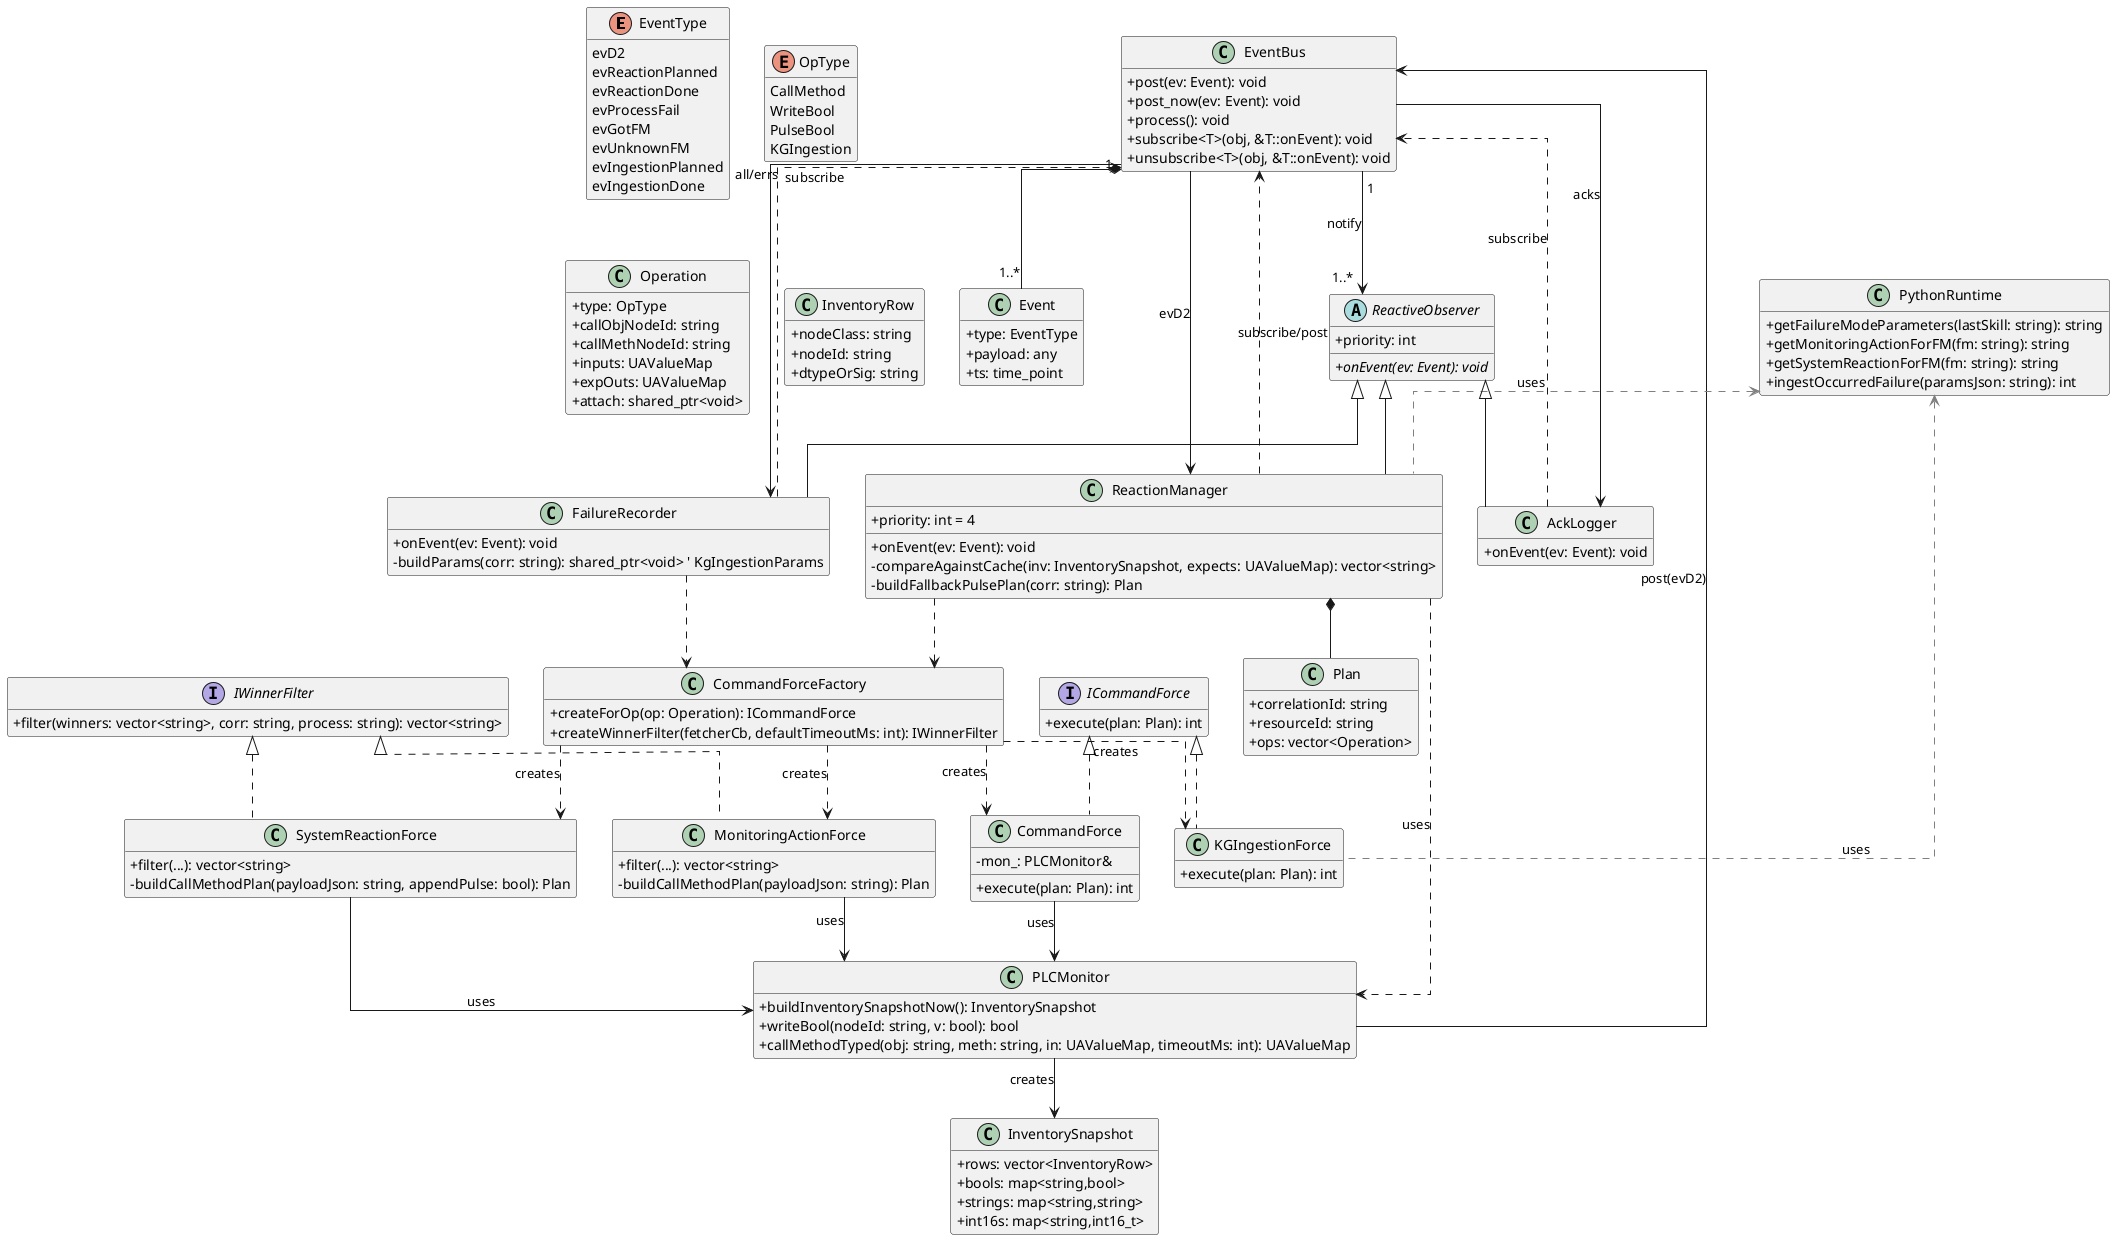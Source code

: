 @startuml Eventbased ExceptionHandling - Class Diagram (compact)
skinparam classAttributeIconSize 0
skinparam linetype ortho
top to bottom direction
hide empty members

' ======= Basistypen =======
enum EventType {
  evD2
  evReactionPlanned
  evReactionDone
  evProcessFail
  evGotFM
  evUnknownFM
  evIngestionPlanned
  evIngestionDone
}

class Event {
  +type: EventType
  +payload: any
  +ts: time_point
}

class Plan {
  +correlationId: string
  +resourceId: string
  +ops: vector<Operation>
}

enum OpType {
  CallMethod
  WriteBool
  PulseBool
  KGIngestion
}

class Operation {
  +type: OpType
  +callObjNodeId: string
  +callMethNodeId: string
  +inputs: UAValueMap
  +expOuts: UAValueMap
  +attach: shared_ptr<void>
}

class InventorySnapshot {
  +rows: vector<InventoryRow>
  +bools: map<string,bool>
  +strings: map<string,string>
  +int16s: map<string,int16_t>
}

class InventoryRow {
  +nodeClass: string
  +nodeId: string
  +dtypeOrSig: string
}

' ======= Beobachter & Bus =======
abstract class ReactiveObserver {
  +priority: int
  {abstract} +onEvent(ev: Event): void
}

class EventBus {
  +post(ev: Event): void
  +post_now(ev: Event): void
  +process(): void
  +subscribe<T>(obj, &T::onEvent): void
  +unsubscribe<T>(obj, &T::onEvent): void
}

EventBus "1" *-- "1..*" Event
EventBus "1" --> "1..*" ReactiveObserver : notify

' ======= PLC & Python =======
class PLCMonitor {
  +buildInventorySnapshotNow(): InventorySnapshot
  +writeBool(nodeId: string, v: bool): bool
  +callMethodTyped(obj: string, meth: string, in: UAValueMap, timeoutMs: int): UAValueMap
}

class PythonRuntime {
  +getFailureModeParameters(lastSkill: string): string
  +getMonitoringActionForFM(fm: string): string
  +getSystemReactionForFM(fm: string): string
  +ingestOccurredFailure(paramsJson: string): int
}

PLCMonitor --> EventBus : post(evD2)
PythonRuntime <-[#gray,dashed]- ReactionManager : uses
PythonRuntime <-[#gray,dashed]- KGIngestionForce : uses

' ======= Manager & Recorder =======
class ReactionManager {
  +priority: int = 4
  +onEvent(ev: Event): void
  -compareAgainstCache(inv: InventorySnapshot, expects: UAValueMap): vector<string>
  -buildFallbackPulsePlan(corr: string): Plan
}

class FailureRecorder {
  +onEvent(ev: Event): void
  -buildParams(corr: string): shared_ptr<void> ' KgIngestionParams
}

class AckLogger {
  +onEvent(ev: Event): void
}

ReactiveObserver <|-- ReactionManager
ReactiveObserver <|-- FailureRecorder
ReactiveObserver <|-- AckLogger

ReactionManager ..> EventBus : subscribe/post
ReactionManager ..> PLCMonitor : uses
FailureRecorder ..> EventBus : subscribe
AckLogger ..> EventBus : subscribe
ReactionManager *-- Plan

' ======= Forces & Factory =======
interface ICommandForce {
  +execute(plan: Plan): int
}

interface IWinnerFilter {
  +filter(winners: vector<string>, corr: string, process: string): vector<string>
}

class CommandForce implements ICommandForce {
  -mon_: PLCMonitor&
  +execute(plan: Plan): int
}

class MonitoringActionForce implements IWinnerFilter {
  +filter(...): vector<string>
  -buildCallMethodPlan(payloadJson: string): Plan
}

class SystemReactionForce implements IWinnerFilter {
  +filter(...): vector<string>
  -buildCallMethodPlan(payloadJson: string, appendPulse: bool): Plan
}

class KGIngestionForce implements ICommandForce {
  +execute(plan: Plan): int
}

class CommandForceFactory {
  +createForOp(op: Operation): ICommandForce
  +createWinnerFilter(fetcherCb, defaultTimeoutMs: int): IWinnerFilter
}

CommandForceFactory ..> CommandForce : «creates»
CommandForceFactory ..> MonitoringActionForce : «creates»
CommandForceFactory ..> SystemReactionForce : «creates»
CommandForceFactory ..> KGIngestionForce : «creates»

ReactionManager ..> CommandForceFactory
FailureRecorder ..> CommandForceFactory
CommandForce --> PLCMonitor : uses
MonitoringActionForce --> PLCMonitor : uses
SystemReactionForce --> PLCMonitor : uses

' ======= Flussrelevante Beziehungen =======
PLCMonitor --> InventorySnapshot : creates
EventBus --> ReactionManager : evD2
EventBus --> FailureRecorder : all/errs
EventBus --> AckLogger : acks

@enduml
